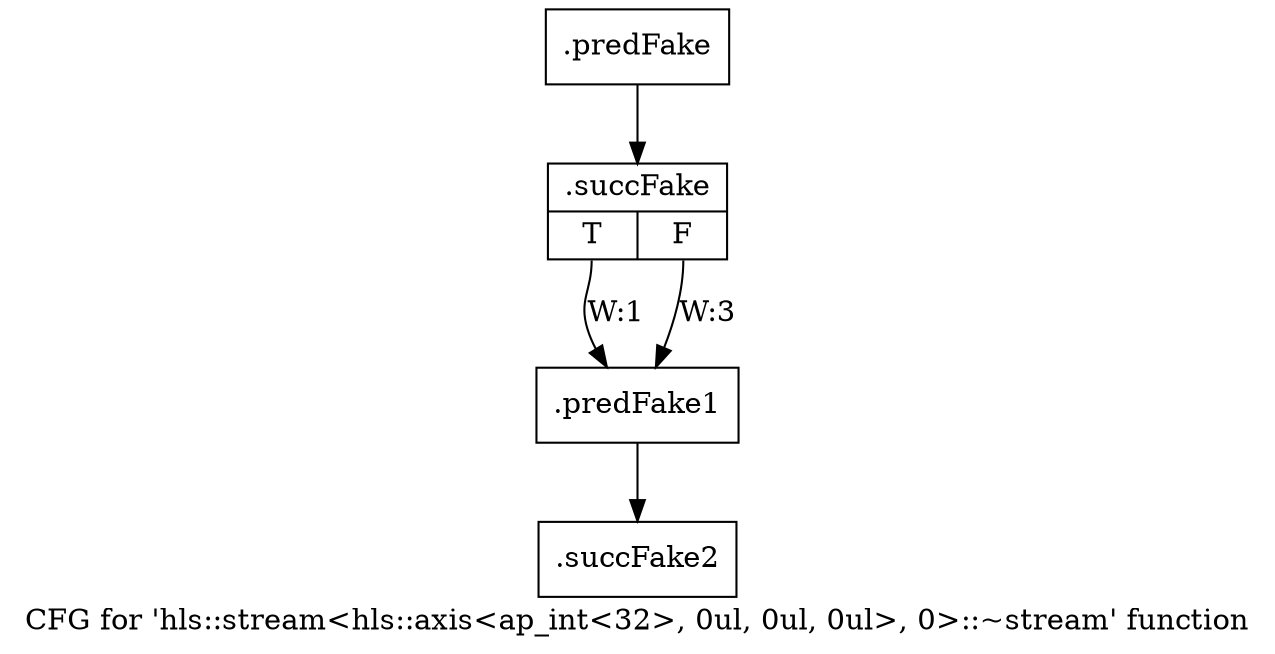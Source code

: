 digraph "CFG for 'hls::stream\<hls::axis\<ap_int\<32\>, 0ul, 0ul, 0ul\>, 0\>::~stream' function" {
	label="CFG for 'hls::stream\<hls::axis\<ap_int\<32\>, 0ul, 0ul, 0ul\>, 0\>::~stream' function";

	Node0x4607010 [shape=record,filename="",linenumber="",label="{.predFake}"];
	Node0x4607010 -> Node0x47b9780[ callList="" memoryops="" filename="/media/miguel/NewVolume/Linux/Xilinx/Vitis_HLS/2020.2/include/hls_stream_thread_unsafe.h" execusionnum="2"];
	Node0x47b9780 [shape=record,filename="/media/miguel/NewVolume/Linux/Xilinx/Vitis_HLS/2020.2/include/hls_stream_thread_unsafe.h",linenumber="201",label="{.succFake|{<s0>T|<s1>F}}"];
	Node0x47b9780:s0 -> Node0x4607850[label="W:1" callList="" memoryops="" filename="/media/miguel/NewVolume/Linux/Xilinx/Vitis_HLS/2020.2/include/hls_stream_thread_unsafe.h" execusionnum="0"];
	Node0x47b9780:s1 -> Node0x4607850[label="W:3"];
	Node0x4607850 [shape=record,filename="/media/miguel/NewVolume/Linux/Xilinx/Vitis_HLS/2020.2/include/hls_stream_thread_unsafe.h",linenumber="209",label="{.predFake1}"];
	Node0x4607850 -> Node0x47b9a20[ callList="" memoryops="" filename="/media/miguel/NewVolume/Linux/Xilinx/Vitis_HLS/2020.2/include/hls_stream_thread_unsafe.h" execusionnum="2"];
	Node0x47b9a20 [shape=record,filename="/media/miguel/NewVolume/Linux/Xilinx/Vitis_HLS/2020.2/include/hls_stream_thread_unsafe.h",linenumber="209",label="{.succFake2}"];
}
